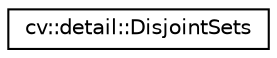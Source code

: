 digraph "Graphical Class Hierarchy"
{
 // LATEX_PDF_SIZE
  edge [fontname="Helvetica",fontsize="10",labelfontname="Helvetica",labelfontsize="10"];
  node [fontname="Helvetica",fontsize="10",shape=record];
  rankdir="LR";
  Node0 [label="cv::detail::DisjointSets",height=0.2,width=0.4,color="black", fillcolor="white", style="filled",URL="$classcv_1_1detail_1_1_disjoint_sets.html",tooltip=" "];
}
